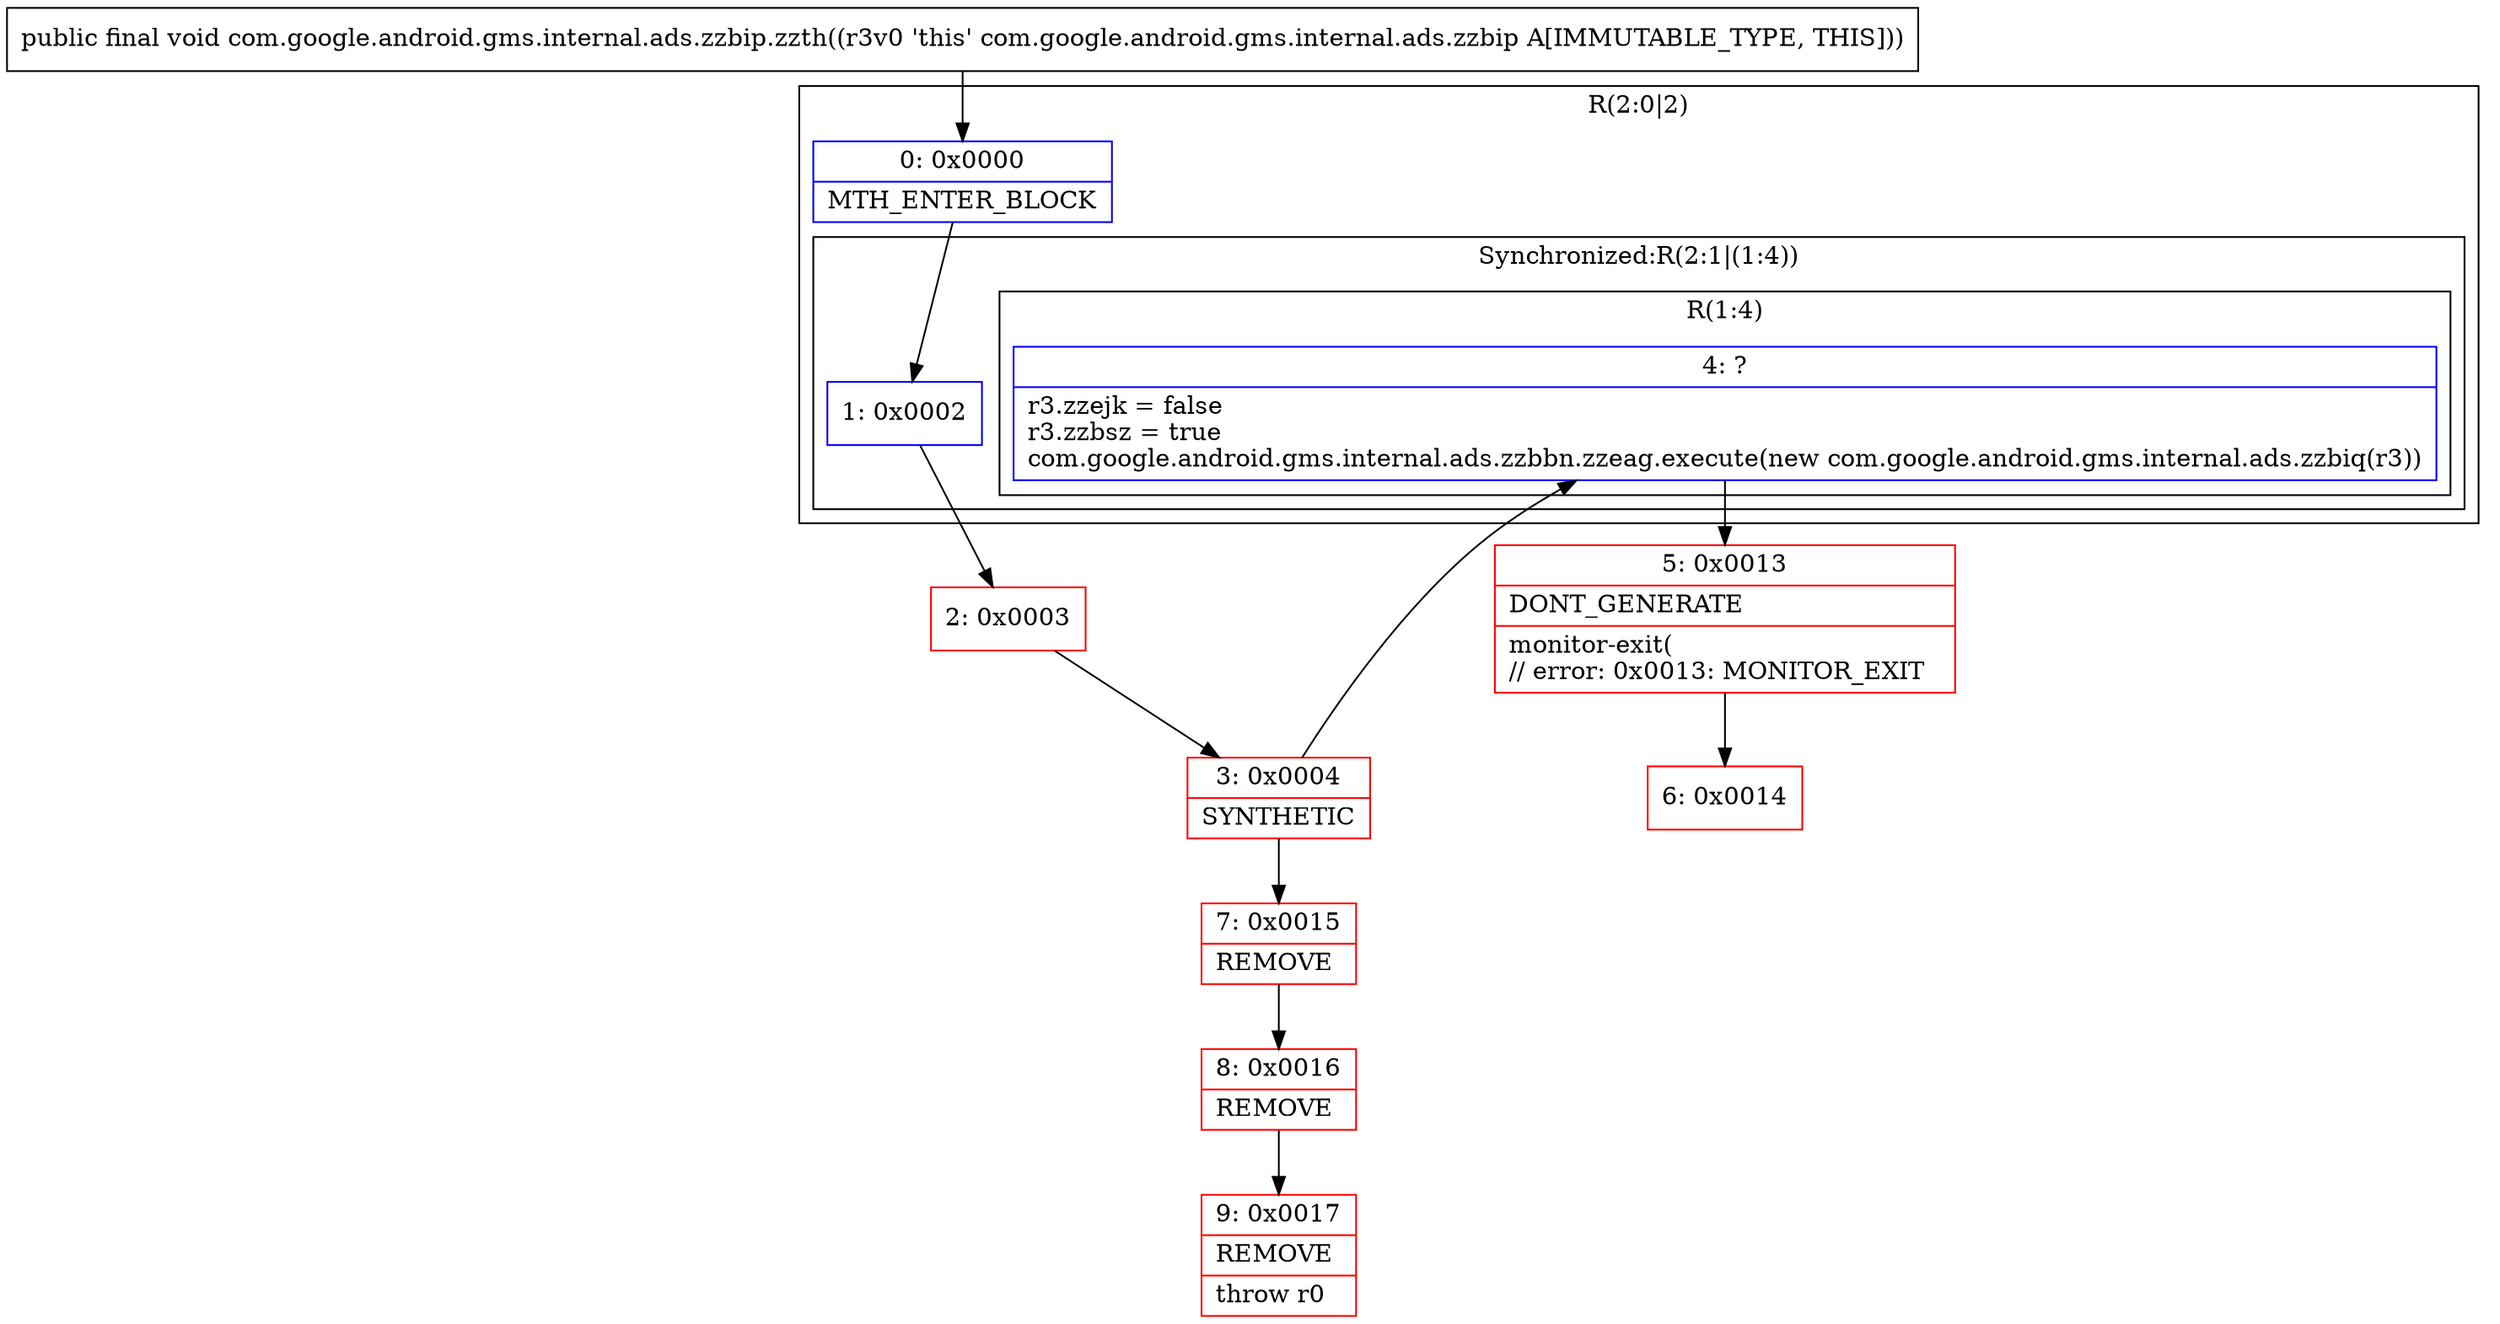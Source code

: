 digraph "CFG forcom.google.android.gms.internal.ads.zzbip.zzth()V" {
subgraph cluster_Region_1733635052 {
label = "R(2:0|2)";
node [shape=record,color=blue];
Node_0 [shape=record,label="{0\:\ 0x0000|MTH_ENTER_BLOCK\l}"];
subgraph cluster_SynchronizedRegion_94313553 {
label = "Synchronized:R(2:1|(1:4))";
node [shape=record,color=blue];
Node_1 [shape=record,label="{1\:\ 0x0002}"];
subgraph cluster_Region_1952313096 {
label = "R(1:4)";
node [shape=record,color=blue];
Node_4 [shape=record,label="{4\:\ ?|r3.zzejk = false\lr3.zzbsz = true\lcom.google.android.gms.internal.ads.zzbbn.zzeag.execute(new com.google.android.gms.internal.ads.zzbiq(r3))\l}"];
}
}
}
Node_2 [shape=record,color=red,label="{2\:\ 0x0003}"];
Node_3 [shape=record,color=red,label="{3\:\ 0x0004|SYNTHETIC\l}"];
Node_5 [shape=record,color=red,label="{5\:\ 0x0013|DONT_GENERATE\l|monitor\-exit(\l\/\/ error: 0x0013: MONITOR_EXIT  \l}"];
Node_6 [shape=record,color=red,label="{6\:\ 0x0014}"];
Node_7 [shape=record,color=red,label="{7\:\ 0x0015|REMOVE\l}"];
Node_8 [shape=record,color=red,label="{8\:\ 0x0016|REMOVE\l}"];
Node_9 [shape=record,color=red,label="{9\:\ 0x0017|REMOVE\l|throw r0\l}"];
MethodNode[shape=record,label="{public final void com.google.android.gms.internal.ads.zzbip.zzth((r3v0 'this' com.google.android.gms.internal.ads.zzbip A[IMMUTABLE_TYPE, THIS])) }"];
MethodNode -> Node_0;
Node_0 -> Node_1;
Node_1 -> Node_2;
Node_4 -> Node_5;
Node_2 -> Node_3;
Node_3 -> Node_4;
Node_3 -> Node_7;
Node_5 -> Node_6;
Node_7 -> Node_8;
Node_8 -> Node_9;
}

